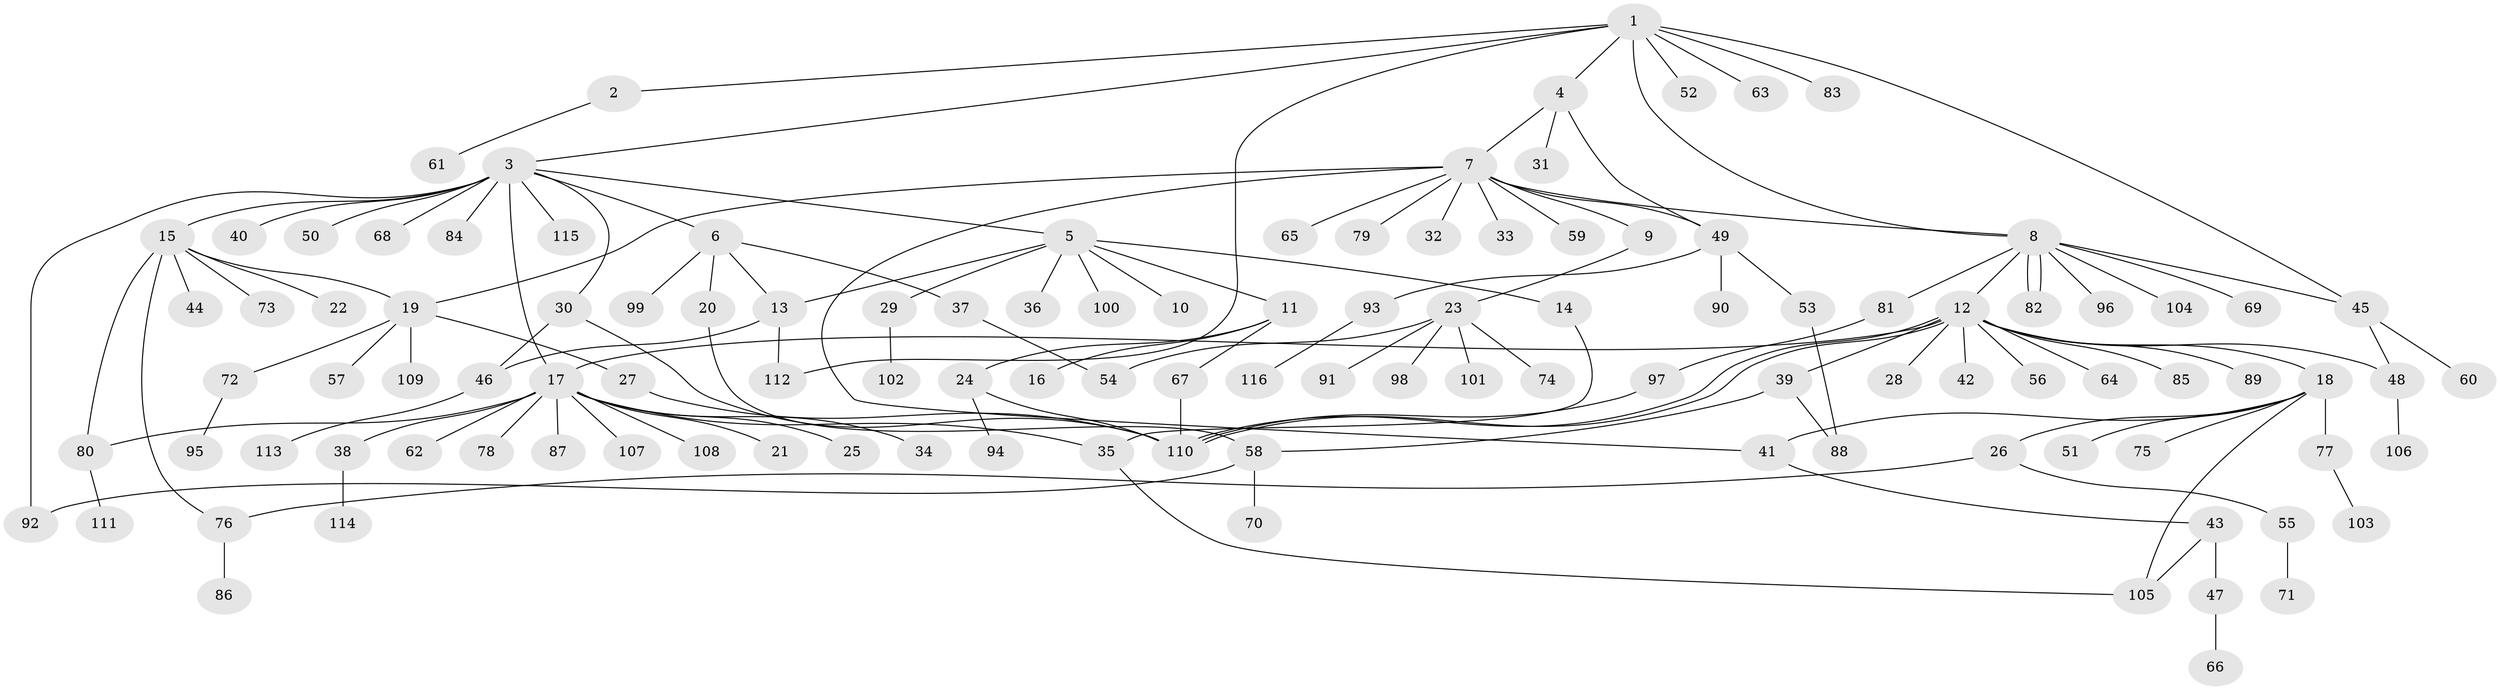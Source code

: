 // coarse degree distribution, {8: 0.023255813953488372, 2: 0.13953488372093023, 17: 0.011627906976744186, 3: 0.08139534883720931, 7: 0.023255813953488372, 5: 0.03488372093023256, 10: 0.011627906976744186, 6: 0.023255813953488372, 4: 0.046511627906976744, 11: 0.011627906976744186, 1: 0.5813953488372093, 12: 0.011627906976744186}
// Generated by graph-tools (version 1.1) at 2025/41/03/06/25 10:41:46]
// undirected, 116 vertices, 141 edges
graph export_dot {
graph [start="1"]
  node [color=gray90,style=filled];
  1;
  2;
  3;
  4;
  5;
  6;
  7;
  8;
  9;
  10;
  11;
  12;
  13;
  14;
  15;
  16;
  17;
  18;
  19;
  20;
  21;
  22;
  23;
  24;
  25;
  26;
  27;
  28;
  29;
  30;
  31;
  32;
  33;
  34;
  35;
  36;
  37;
  38;
  39;
  40;
  41;
  42;
  43;
  44;
  45;
  46;
  47;
  48;
  49;
  50;
  51;
  52;
  53;
  54;
  55;
  56;
  57;
  58;
  59;
  60;
  61;
  62;
  63;
  64;
  65;
  66;
  67;
  68;
  69;
  70;
  71;
  72;
  73;
  74;
  75;
  76;
  77;
  78;
  79;
  80;
  81;
  82;
  83;
  84;
  85;
  86;
  87;
  88;
  89;
  90;
  91;
  92;
  93;
  94;
  95;
  96;
  97;
  98;
  99;
  100;
  101;
  102;
  103;
  104;
  105;
  106;
  107;
  108;
  109;
  110;
  111;
  112;
  113;
  114;
  115;
  116;
  1 -- 2;
  1 -- 3;
  1 -- 4;
  1 -- 8;
  1 -- 45;
  1 -- 52;
  1 -- 63;
  1 -- 83;
  1 -- 112;
  2 -- 61;
  3 -- 5;
  3 -- 6;
  3 -- 15;
  3 -- 17;
  3 -- 30;
  3 -- 40;
  3 -- 50;
  3 -- 68;
  3 -- 84;
  3 -- 92;
  3 -- 115;
  4 -- 7;
  4 -- 31;
  4 -- 49;
  5 -- 10;
  5 -- 11;
  5 -- 13;
  5 -- 14;
  5 -- 29;
  5 -- 36;
  5 -- 100;
  6 -- 13;
  6 -- 20;
  6 -- 37;
  6 -- 99;
  7 -- 8;
  7 -- 9;
  7 -- 19;
  7 -- 32;
  7 -- 33;
  7 -- 41;
  7 -- 49;
  7 -- 59;
  7 -- 65;
  7 -- 79;
  8 -- 12;
  8 -- 45;
  8 -- 69;
  8 -- 81;
  8 -- 82;
  8 -- 82;
  8 -- 96;
  8 -- 104;
  9 -- 23;
  11 -- 16;
  11 -- 24;
  11 -- 67;
  12 -- 17;
  12 -- 18;
  12 -- 28;
  12 -- 39;
  12 -- 42;
  12 -- 48;
  12 -- 56;
  12 -- 64;
  12 -- 85;
  12 -- 89;
  12 -- 110;
  12 -- 110;
  13 -- 46;
  13 -- 112;
  14 -- 35;
  15 -- 19;
  15 -- 22;
  15 -- 44;
  15 -- 73;
  15 -- 76;
  15 -- 80;
  17 -- 21;
  17 -- 25;
  17 -- 34;
  17 -- 35;
  17 -- 38;
  17 -- 62;
  17 -- 78;
  17 -- 80;
  17 -- 87;
  17 -- 107;
  17 -- 108;
  18 -- 26;
  18 -- 41;
  18 -- 51;
  18 -- 75;
  18 -- 77;
  18 -- 105;
  19 -- 27;
  19 -- 57;
  19 -- 72;
  19 -- 109;
  20 -- 58;
  23 -- 54;
  23 -- 74;
  23 -- 91;
  23 -- 98;
  23 -- 101;
  24 -- 94;
  24 -- 110;
  26 -- 55;
  26 -- 76;
  27 -- 110;
  29 -- 102;
  30 -- 46;
  30 -- 110;
  35 -- 105;
  37 -- 54;
  38 -- 114;
  39 -- 58;
  39 -- 88;
  41 -- 43;
  43 -- 47;
  43 -- 105;
  45 -- 48;
  45 -- 60;
  46 -- 113;
  47 -- 66;
  48 -- 106;
  49 -- 53;
  49 -- 90;
  49 -- 93;
  53 -- 88;
  55 -- 71;
  58 -- 70;
  58 -- 92;
  67 -- 110;
  72 -- 95;
  76 -- 86;
  77 -- 103;
  80 -- 111;
  81 -- 97;
  93 -- 116;
  97 -- 110;
}
